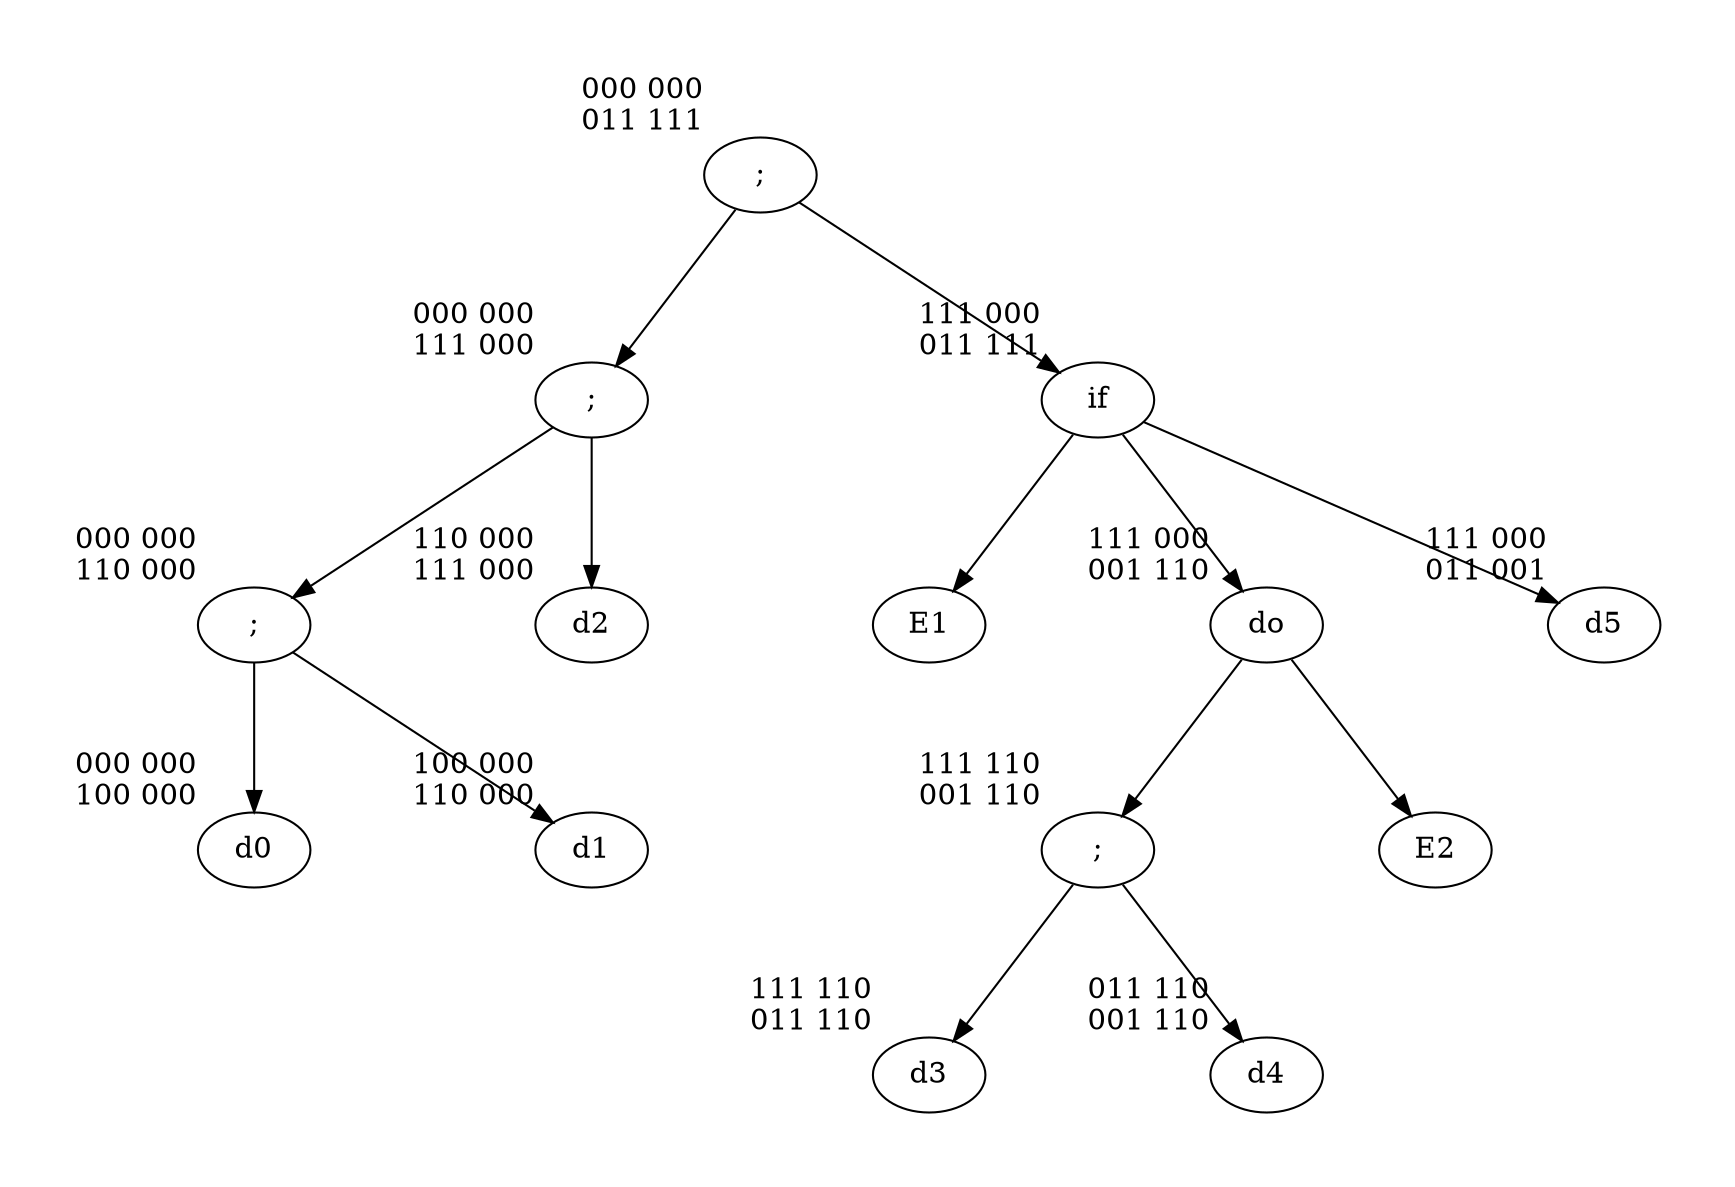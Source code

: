 // in- und out-Mengen

/*
    1. Im linkesten Ast, beginnend bei der Wurzel
        - in-Mengen 00000000
*/

digraph {
    graph [pad="0.5", nodesep="1.5", ranksep="1"];
    d0[xlabel="000 000\n100 000"];
    s0 -> d0, d1;
    s0[label=";", xlabel="000 000\n110 000"];
    d1[xlabel="100 000\n110 000"];
    d2[xlabel="110 000\n111 000"];
    s1[label=";", xlabel="000 000\n111 000"];
    s1 -> s0,d2;
    s2[label=";", xlabel="000 000\n011 111"];
    s2 -> s1,if;
    if[xlabel="111 000\n011 111"];
    if -> E1,do,d5;
    s3[label=";", xlabel="111 110\n001 110"];
    do[xlabel="111 000\n001 110"];
    do -> s3,E2;
    d3[xlabel="111 110\n011 110"];
    d4[xlabel="011 110\n001 110"];
    d5[xlabel="111 000\n011 001"];
    s3 -> d3,d4;
}
